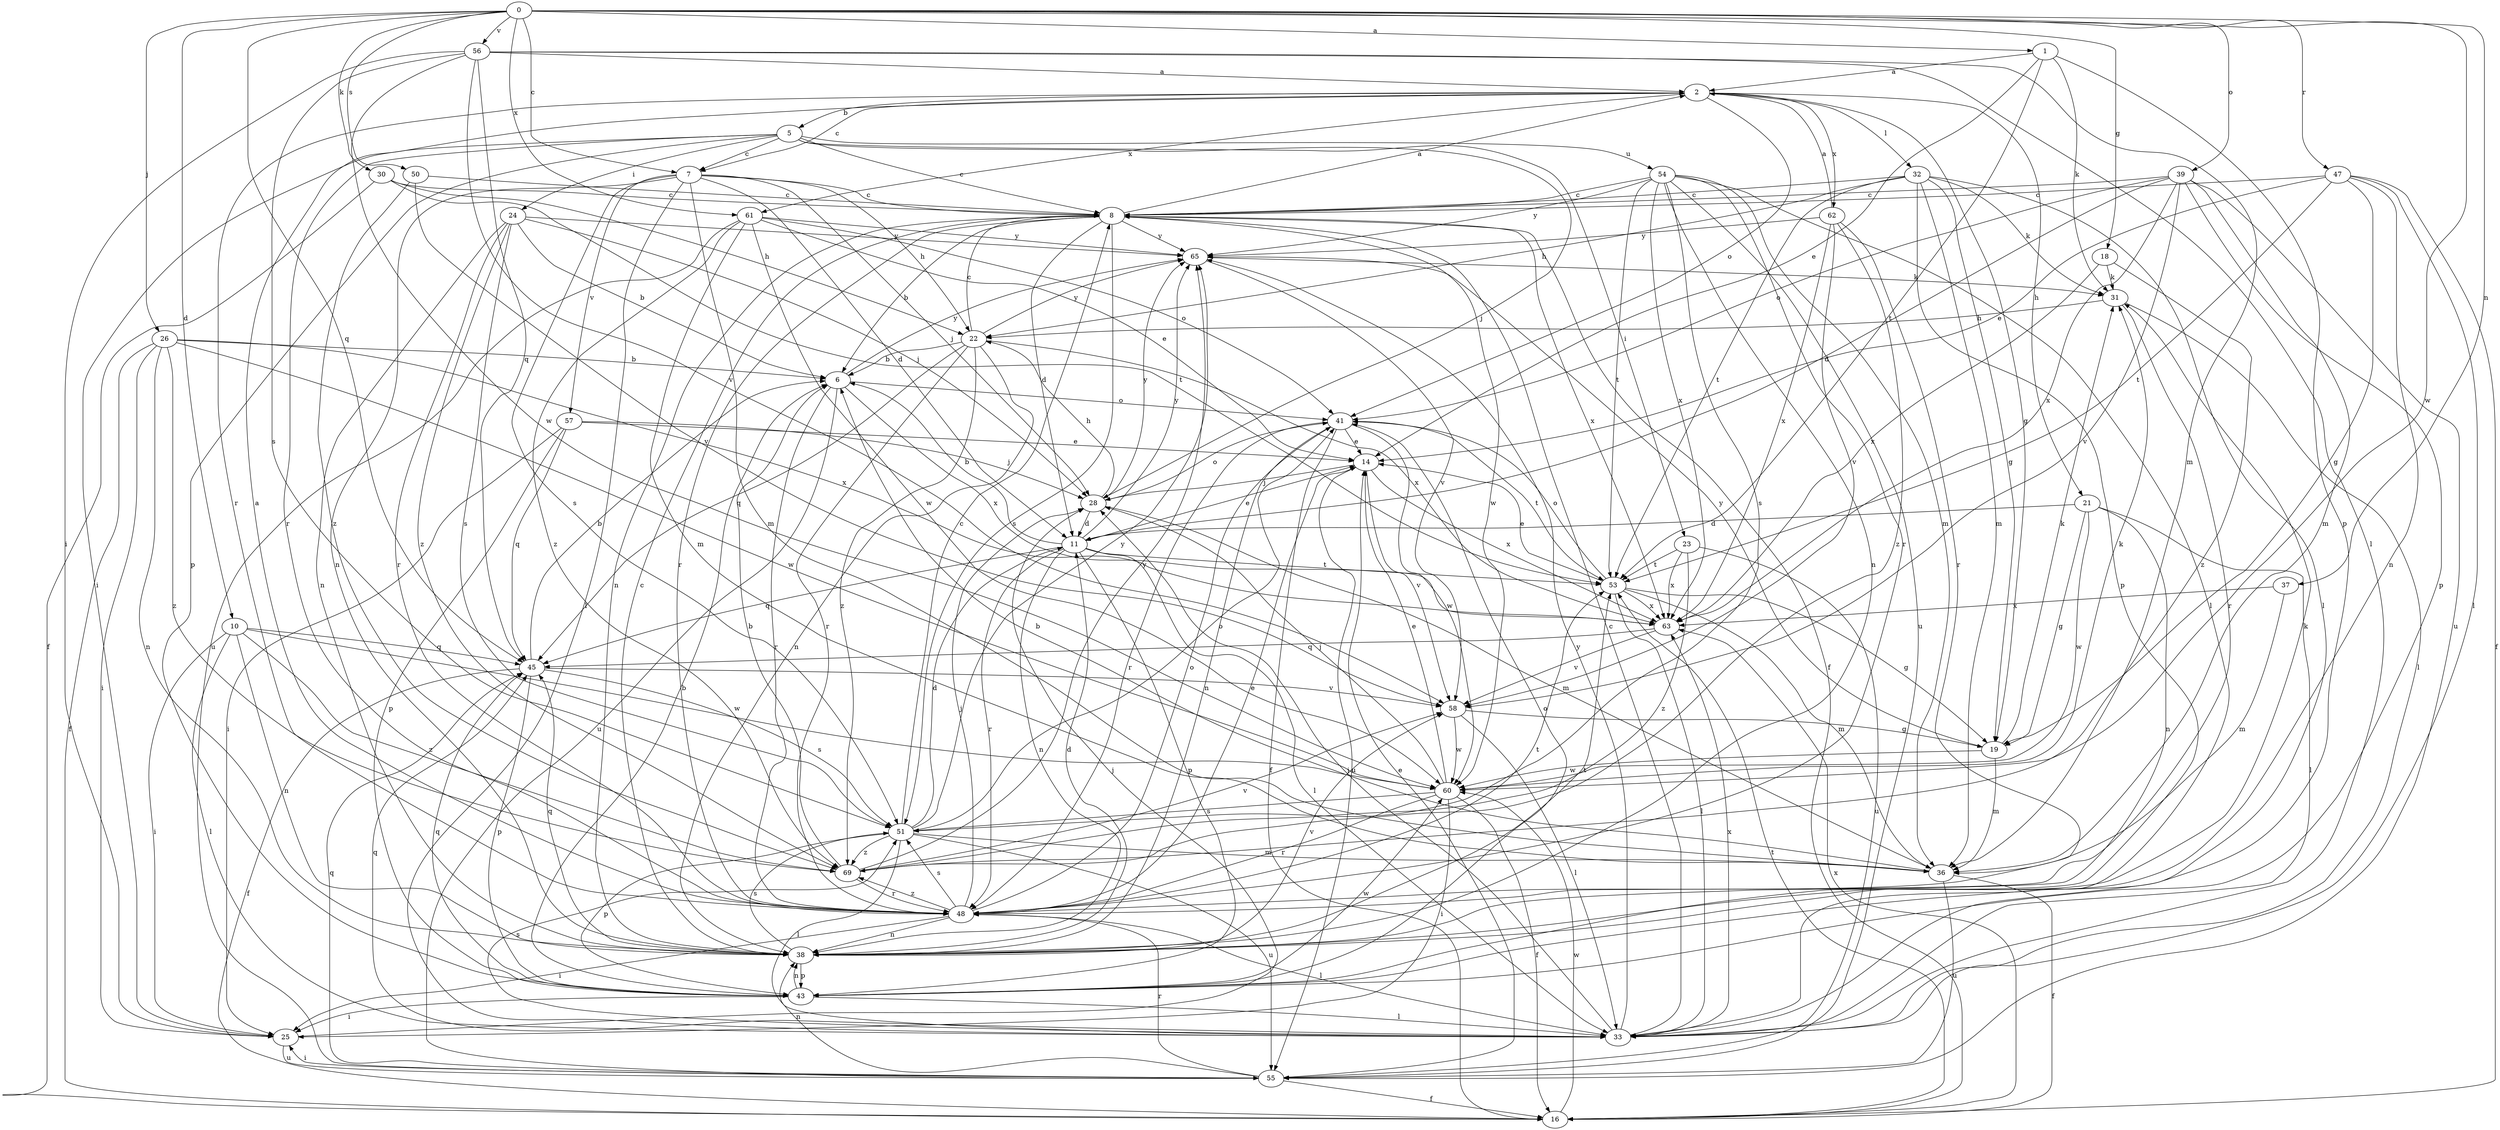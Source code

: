 strict digraph  {
0;
1;
2;
5;
6;
7;
8;
10;
11;
14;
16;
18;
19;
21;
22;
23;
24;
25;
26;
28;
30;
31;
32;
33;
36;
37;
38;
39;
41;
43;
45;
47;
48;
50;
51;
53;
54;
55;
56;
57;
58;
60;
61;
62;
63;
65;
69;
0 -> 1  [label=a];
0 -> 7  [label=c];
0 -> 10  [label=d];
0 -> 18  [label=g];
0 -> 26  [label=j];
0 -> 30  [label=k];
0 -> 37  [label=n];
0 -> 39  [label=o];
0 -> 45  [label=q];
0 -> 47  [label=r];
0 -> 50  [label=s];
0 -> 56  [label=v];
0 -> 60  [label=w];
0 -> 61  [label=x];
1 -> 2  [label=a];
1 -> 14  [label=e];
1 -> 31  [label=k];
1 -> 43  [label=p];
1 -> 53  [label=t];
2 -> 5  [label=b];
2 -> 7  [label=c];
2 -> 19  [label=g];
2 -> 21  [label=h];
2 -> 32  [label=l];
2 -> 41  [label=o];
2 -> 48  [label=r];
2 -> 61  [label=x];
2 -> 62  [label=x];
5 -> 7  [label=c];
5 -> 8  [label=c];
5 -> 23  [label=i];
5 -> 24  [label=i];
5 -> 25  [label=i];
5 -> 28  [label=j];
5 -> 43  [label=p];
5 -> 48  [label=r];
5 -> 54  [label=u];
6 -> 41  [label=o];
6 -> 48  [label=r];
6 -> 55  [label=u];
6 -> 63  [label=x];
6 -> 65  [label=y];
7 -> 8  [label=c];
7 -> 11  [label=d];
7 -> 22  [label=h];
7 -> 28  [label=j];
7 -> 33  [label=l];
7 -> 36  [label=m];
7 -> 38  [label=n];
7 -> 51  [label=s];
7 -> 57  [label=v];
8 -> 2  [label=a];
8 -> 6  [label=b];
8 -> 11  [label=d];
8 -> 16  [label=f];
8 -> 38  [label=n];
8 -> 48  [label=r];
8 -> 51  [label=s];
8 -> 60  [label=w];
8 -> 63  [label=x];
8 -> 65  [label=y];
10 -> 25  [label=i];
10 -> 33  [label=l];
10 -> 38  [label=n];
10 -> 45  [label=q];
10 -> 60  [label=w];
10 -> 69  [label=z];
11 -> 6  [label=b];
11 -> 14  [label=e];
11 -> 33  [label=l];
11 -> 38  [label=n];
11 -> 43  [label=p];
11 -> 45  [label=q];
11 -> 48  [label=r];
11 -> 53  [label=t];
11 -> 65  [label=y];
14 -> 28  [label=j];
14 -> 55  [label=u];
14 -> 58  [label=v];
14 -> 63  [label=x];
16 -> 53  [label=t];
16 -> 60  [label=w];
16 -> 63  [label=x];
18 -> 31  [label=k];
18 -> 63  [label=x];
18 -> 69  [label=z];
19 -> 31  [label=k];
19 -> 36  [label=m];
19 -> 60  [label=w];
19 -> 65  [label=y];
21 -> 11  [label=d];
21 -> 19  [label=g];
21 -> 33  [label=l];
21 -> 38  [label=n];
21 -> 60  [label=w];
22 -> 6  [label=b];
22 -> 8  [label=c];
22 -> 38  [label=n];
22 -> 45  [label=q];
22 -> 48  [label=r];
22 -> 63  [label=x];
22 -> 65  [label=y];
22 -> 69  [label=z];
23 -> 53  [label=t];
23 -> 55  [label=u];
23 -> 63  [label=x];
23 -> 69  [label=z];
24 -> 6  [label=b];
24 -> 28  [label=j];
24 -> 38  [label=n];
24 -> 48  [label=r];
24 -> 51  [label=s];
24 -> 65  [label=y];
24 -> 69  [label=z];
25 -> 28  [label=j];
25 -> 55  [label=u];
26 -> 6  [label=b];
26 -> 16  [label=f];
26 -> 25  [label=i];
26 -> 38  [label=n];
26 -> 60  [label=w];
26 -> 63  [label=x];
26 -> 69  [label=z];
28 -> 11  [label=d];
28 -> 22  [label=h];
28 -> 36  [label=m];
28 -> 41  [label=o];
28 -> 65  [label=y];
30 -> 8  [label=c];
30 -> 16  [label=f];
30 -> 22  [label=h];
30 -> 53  [label=t];
31 -> 22  [label=h];
31 -> 33  [label=l];
31 -> 48  [label=r];
32 -> 8  [label=c];
32 -> 19  [label=g];
32 -> 22  [label=h];
32 -> 31  [label=k];
32 -> 33  [label=l];
32 -> 36  [label=m];
32 -> 43  [label=p];
32 -> 53  [label=t];
33 -> 8  [label=c];
33 -> 28  [label=j];
33 -> 45  [label=q];
33 -> 51  [label=s];
33 -> 63  [label=x];
33 -> 65  [label=y];
36 -> 6  [label=b];
36 -> 16  [label=f];
36 -> 55  [label=u];
37 -> 36  [label=m];
37 -> 63  [label=x];
38 -> 8  [label=c];
38 -> 11  [label=d];
38 -> 31  [label=k];
38 -> 43  [label=p];
38 -> 45  [label=q];
38 -> 51  [label=s];
38 -> 53  [label=t];
38 -> 58  [label=v];
39 -> 8  [label=c];
39 -> 11  [label=d];
39 -> 36  [label=m];
39 -> 41  [label=o];
39 -> 43  [label=p];
39 -> 55  [label=u];
39 -> 58  [label=v];
39 -> 63  [label=x];
41 -> 14  [label=e];
41 -> 16  [label=f];
41 -> 38  [label=n];
41 -> 48  [label=r];
41 -> 53  [label=t];
41 -> 60  [label=w];
43 -> 6  [label=b];
43 -> 25  [label=i];
43 -> 33  [label=l];
43 -> 38  [label=n];
43 -> 41  [label=o];
43 -> 45  [label=q];
43 -> 60  [label=w];
45 -> 6  [label=b];
45 -> 16  [label=f];
45 -> 43  [label=p];
45 -> 51  [label=s];
45 -> 58  [label=v];
47 -> 8  [label=c];
47 -> 14  [label=e];
47 -> 16  [label=f];
47 -> 19  [label=g];
47 -> 33  [label=l];
47 -> 38  [label=n];
47 -> 53  [label=t];
48 -> 2  [label=a];
48 -> 14  [label=e];
48 -> 25  [label=i];
48 -> 28  [label=j];
48 -> 33  [label=l];
48 -> 38  [label=n];
48 -> 41  [label=o];
48 -> 51  [label=s];
48 -> 53  [label=t];
48 -> 69  [label=z];
50 -> 8  [label=c];
50 -> 58  [label=v];
50 -> 69  [label=z];
51 -> 8  [label=c];
51 -> 11  [label=d];
51 -> 33  [label=l];
51 -> 36  [label=m];
51 -> 41  [label=o];
51 -> 43  [label=p];
51 -> 55  [label=u];
51 -> 65  [label=y];
51 -> 69  [label=z];
53 -> 14  [label=e];
53 -> 19  [label=g];
53 -> 33  [label=l];
53 -> 36  [label=m];
53 -> 41  [label=o];
53 -> 63  [label=x];
54 -> 8  [label=c];
54 -> 33  [label=l];
54 -> 36  [label=m];
54 -> 38  [label=n];
54 -> 48  [label=r];
54 -> 51  [label=s];
54 -> 53  [label=t];
54 -> 55  [label=u];
54 -> 63  [label=x];
54 -> 65  [label=y];
55 -> 14  [label=e];
55 -> 16  [label=f];
55 -> 25  [label=i];
55 -> 38  [label=n];
55 -> 45  [label=q];
55 -> 48  [label=r];
56 -> 2  [label=a];
56 -> 25  [label=i];
56 -> 33  [label=l];
56 -> 36  [label=m];
56 -> 45  [label=q];
56 -> 51  [label=s];
56 -> 58  [label=v];
56 -> 60  [label=w];
57 -> 14  [label=e];
57 -> 25  [label=i];
57 -> 28  [label=j];
57 -> 43  [label=p];
57 -> 45  [label=q];
58 -> 19  [label=g];
58 -> 33  [label=l];
58 -> 60  [label=w];
60 -> 14  [label=e];
60 -> 16  [label=f];
60 -> 25  [label=i];
60 -> 28  [label=j];
60 -> 31  [label=k];
60 -> 48  [label=r];
60 -> 51  [label=s];
61 -> 14  [label=e];
61 -> 36  [label=m];
61 -> 41  [label=o];
61 -> 55  [label=u];
61 -> 60  [label=w];
61 -> 65  [label=y];
61 -> 69  [label=z];
62 -> 2  [label=a];
62 -> 48  [label=r];
62 -> 58  [label=v];
62 -> 63  [label=x];
62 -> 65  [label=y];
62 -> 69  [label=z];
63 -> 45  [label=q];
63 -> 58  [label=v];
65 -> 31  [label=k];
65 -> 58  [label=v];
69 -> 6  [label=b];
69 -> 48  [label=r];
69 -> 58  [label=v];
69 -> 65  [label=y];
}

